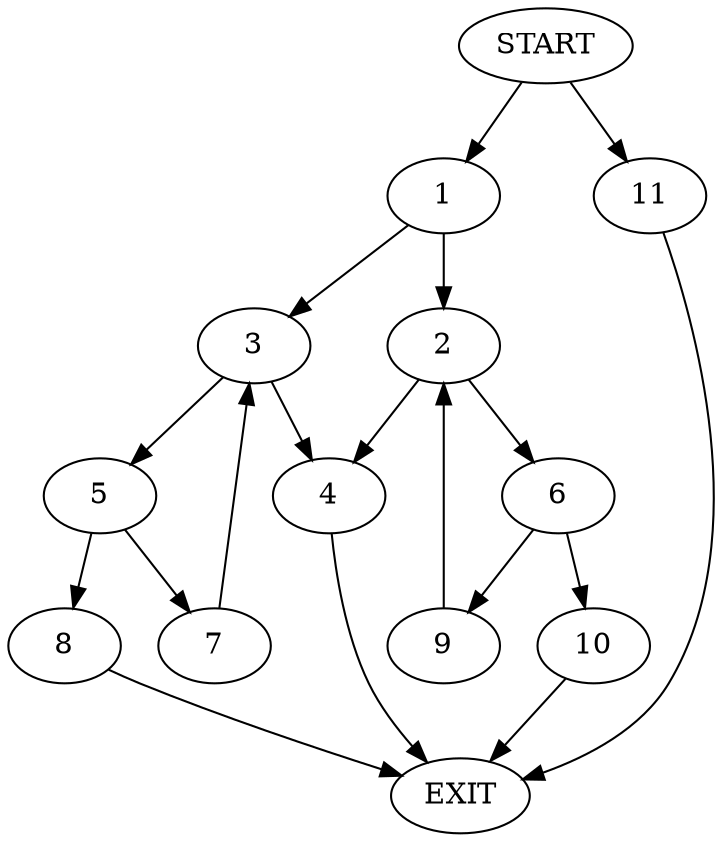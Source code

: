 digraph {
0 [label="START"]
12 [label="EXIT"]
0 -> 1
1 -> 2
1 -> 3
3 -> 4
3 -> 5
2 -> 4
2 -> 6
5 -> 7
5 -> 8
4 -> 12
7 -> 3
8 -> 12
6 -> 9
6 -> 10
9 -> 2
10 -> 12
0 -> 11
11 -> 12
}
